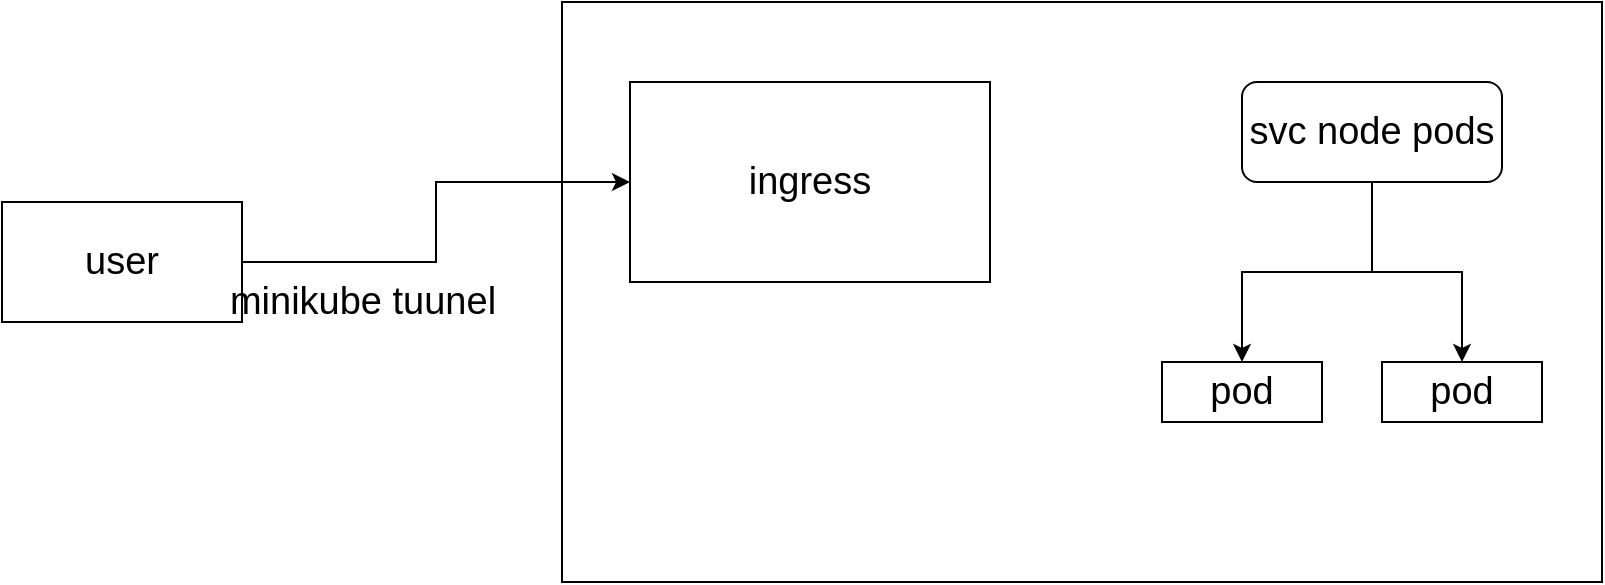 <mxfile version="20.6.0" type="github"><diagram id="gwfkN0nOjCmqBXDKVfg-" name="Page-1"><mxGraphModel dx="1209" dy="674" grid="1" gridSize="10" guides="1" tooltips="1" connect="1" arrows="1" fold="1" page="1" pageScale="1" pageWidth="827" pageHeight="1169" math="0" shadow="0"><root><mxCell id="0"/><mxCell id="1" parent="0"/><mxCell id="Tpztg-8x4rQOgEELt_oi-2" value="" style="rounded=0;whiteSpace=wrap;html=1;fontSize=19;" vertex="1" parent="1"><mxGeometry x="290" y="50" width="520" height="290" as="geometry"/></mxCell><mxCell id="Tpztg-8x4rQOgEELt_oi-4" value="ingress" style="rounded=0;whiteSpace=wrap;html=1;fontSize=19;" vertex="1" parent="1"><mxGeometry x="324" y="90" width="180" height="100" as="geometry"/></mxCell><mxCell id="Tpztg-8x4rQOgEELt_oi-12" style="edgeStyle=orthogonalEdgeStyle;rounded=0;orthogonalLoop=1;jettySize=auto;html=1;fontSize=19;" edge="1" parent="1" source="Tpztg-8x4rQOgEELt_oi-1" target="Tpztg-8x4rQOgEELt_oi-4"><mxGeometry relative="1" as="geometry"/></mxCell><mxCell id="Tpztg-8x4rQOgEELt_oi-1" value="&lt;font style=&quot;font-size: 19px;&quot;&gt;user&lt;/font&gt;" style="rounded=0;whiteSpace=wrap;html=1;" vertex="1" parent="1"><mxGeometry x="10" y="150" width="120" height="60" as="geometry"/></mxCell><mxCell id="Tpztg-8x4rQOgEELt_oi-9" style="edgeStyle=orthogonalEdgeStyle;rounded=0;orthogonalLoop=1;jettySize=auto;html=1;exitX=0.5;exitY=1;exitDx=0;exitDy=0;fontSize=19;" edge="1" parent="1" source="Tpztg-8x4rQOgEELt_oi-5" target="Tpztg-8x4rQOgEELt_oi-7"><mxGeometry relative="1" as="geometry"/></mxCell><mxCell id="Tpztg-8x4rQOgEELt_oi-10" value="" style="edgeStyle=orthogonalEdgeStyle;rounded=0;orthogonalLoop=1;jettySize=auto;html=1;fontSize=19;entryX=0.5;entryY=0;entryDx=0;entryDy=0;" edge="1" parent="1" source="Tpztg-8x4rQOgEELt_oi-5" target="Tpztg-8x4rQOgEELt_oi-6"><mxGeometry relative="1" as="geometry"/></mxCell><mxCell id="Tpztg-8x4rQOgEELt_oi-5" value="svc node pods" style="rounded=1;whiteSpace=wrap;html=1;fontSize=19;" vertex="1" parent="1"><mxGeometry x="630" y="90" width="130" height="50" as="geometry"/></mxCell><mxCell id="Tpztg-8x4rQOgEELt_oi-6" value="pod" style="rounded=0;whiteSpace=wrap;html=1;fontSize=19;" vertex="1" parent="1"><mxGeometry x="700" y="230" width="80" height="30" as="geometry"/></mxCell><mxCell id="Tpztg-8x4rQOgEELt_oi-7" value="pod" style="rounded=0;whiteSpace=wrap;html=1;fontSize=19;" vertex="1" parent="1"><mxGeometry x="590" y="230" width="80" height="30" as="geometry"/></mxCell><mxCell id="Tpztg-8x4rQOgEELt_oi-11" style="edgeStyle=orthogonalEdgeStyle;rounded=0;orthogonalLoop=1;jettySize=auto;html=1;exitX=0.5;exitY=1;exitDx=0;exitDy=0;fontSize=19;" edge="1" parent="1" source="Tpztg-8x4rQOgEELt_oi-7" target="Tpztg-8x4rQOgEELt_oi-7"><mxGeometry relative="1" as="geometry"/></mxCell><mxCell id="Tpztg-8x4rQOgEELt_oi-13" value="minikube tuunel&lt;br&gt;" style="text;html=1;align=center;verticalAlign=middle;resizable=0;points=[];autosize=1;strokeColor=none;fillColor=none;fontSize=19;" vertex="1" parent="1"><mxGeometry x="110" y="180" width="160" height="40" as="geometry"/></mxCell></root></mxGraphModel></diagram></mxfile>
